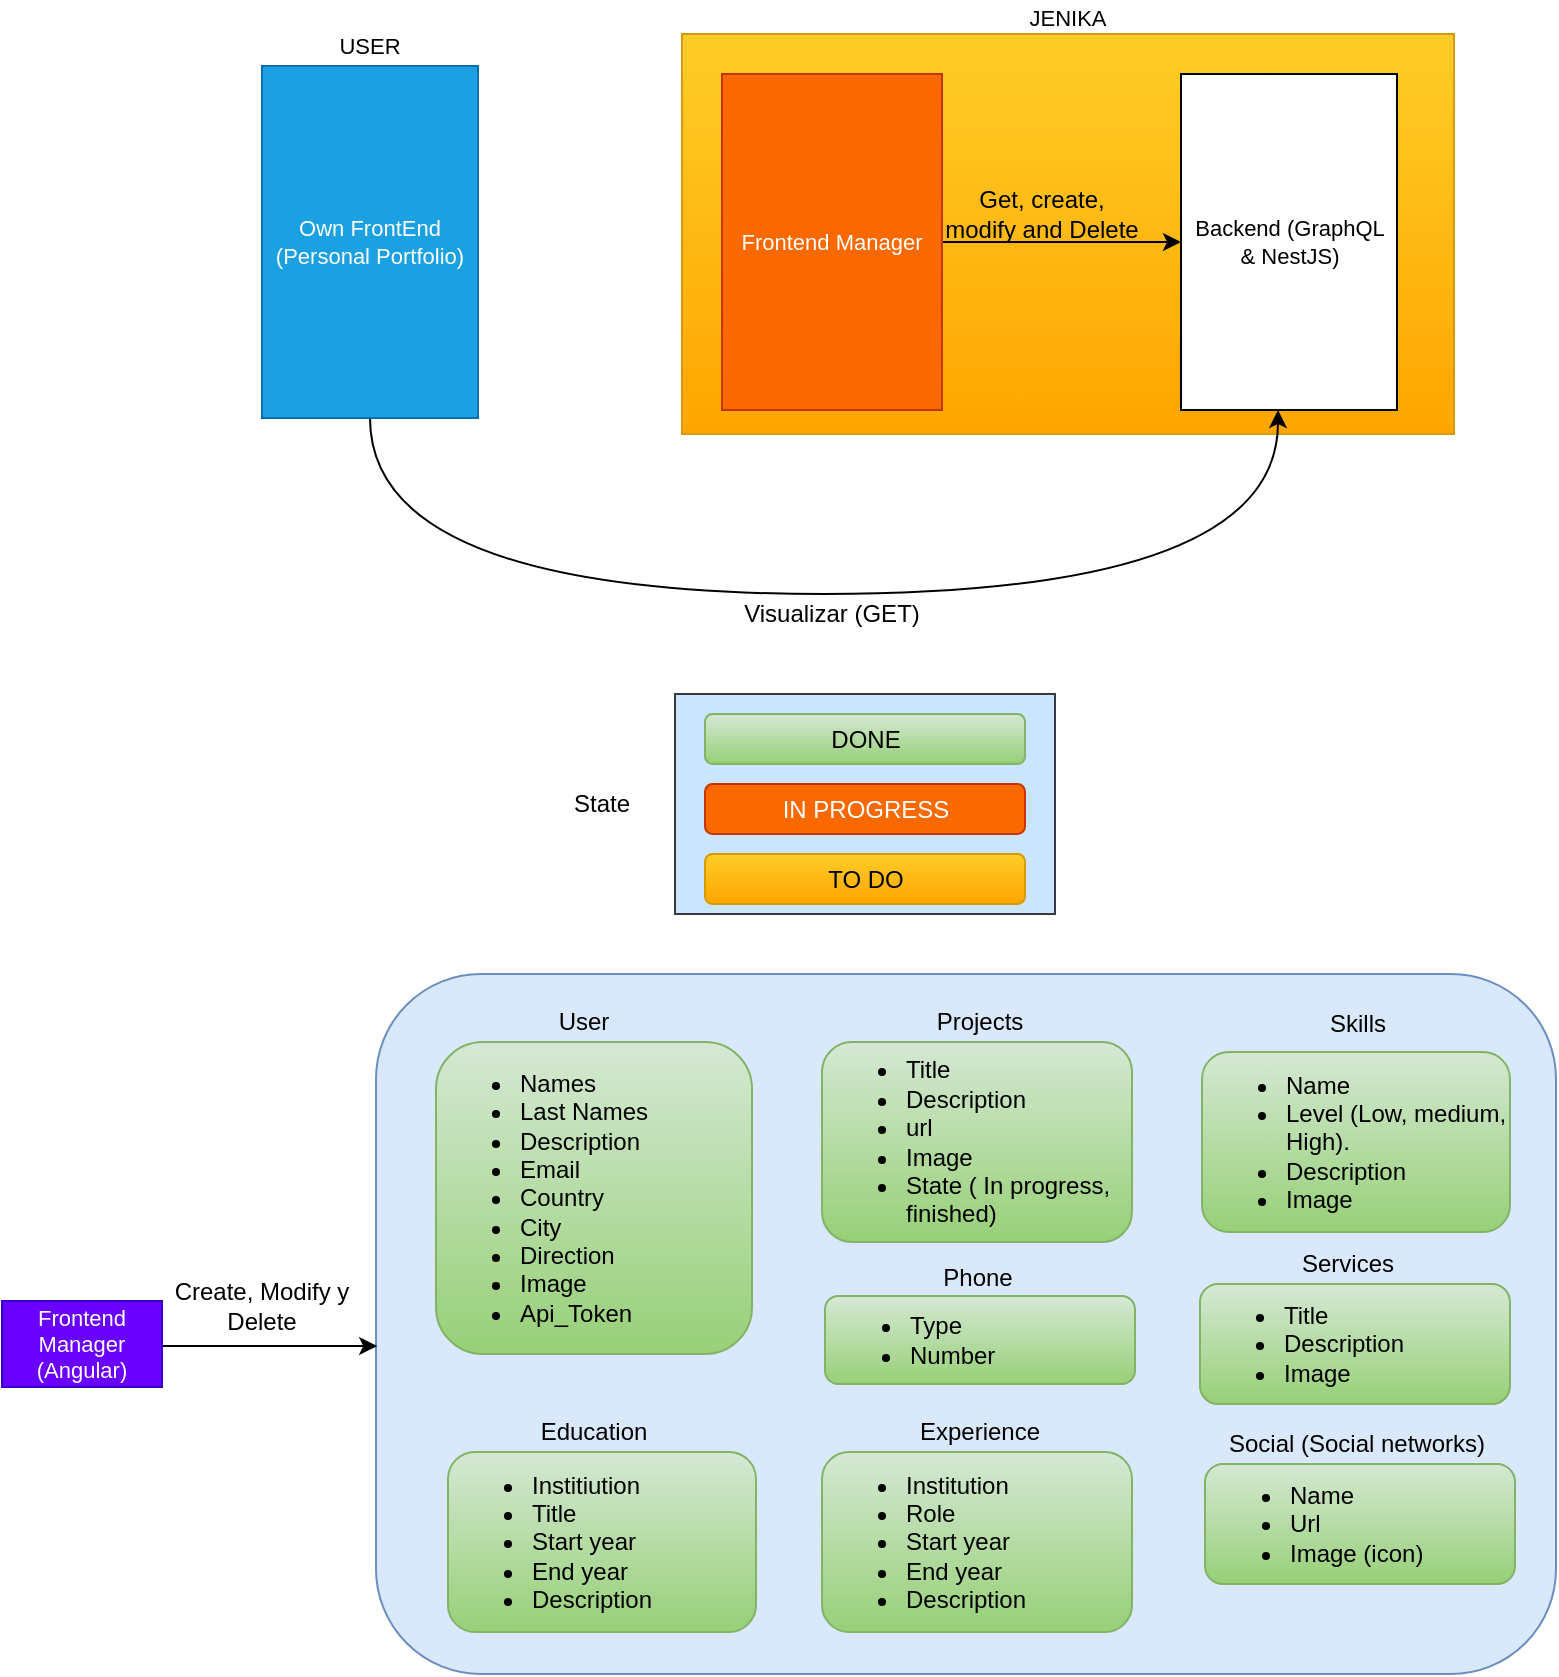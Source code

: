 <mxfile version="13.0.3" type="device" pages="4"><diagram id="DN6JjPI3F49xp8oxBS5h" name="Structure Project"><mxGraphModel dx="1408" dy="812" grid="1" gridSize="10" guides="1" tooltips="1" connect="1" arrows="1" fold="1" page="1" pageScale="1" pageWidth="827" pageHeight="1169" math="0" shadow="0"><root><mxCell id="CnnyfMDClvklZJWInfdb-0"/><mxCell id="CnnyfMDClvklZJWInfdb-1" parent="CnnyfMDClvklZJWInfdb-0"/><mxCell id="GoJQ-G8V4fwk9v8tSqRS-31" value="" style="rounded=0;whiteSpace=wrap;html=1;fillColor=#cce5ff;strokeColor=#36393d;" parent="CnnyfMDClvklZJWInfdb-1" vertex="1"><mxGeometry x="346.5" y="410" width="190" height="110" as="geometry"/></mxCell><UserObject label="" lucidchartObjectId="PrtLfJhfck9R" id="CnnyfMDClvklZJWInfdb-2"><mxCell style="html=1;whiteSpace=wrap;fontSize=11;align=center;spacing=3;strokeOpacity=100;fillOpacity=100;fillColor=#ffcd28;gradientColor=#ffa500;strokeColor=#d79b00;" parent="CnnyfMDClvklZJWInfdb-1" vertex="1"><mxGeometry x="350" y="80" width="386" height="200" as="geometry"/></mxCell></UserObject><UserObject label="Backend (GraphQL &amp;amp; NestJS)" lucidchartObjectId="mntL9FkVp7eb" id="CnnyfMDClvklZJWInfdb-4"><mxCell style="html=1;whiteSpace=wrap;;fontSize=11;fontColor=#000000;align=center;spacing=3;strokeOpacity=100;fillOpacity=100;fillColor=#ffffff;" parent="CnnyfMDClvklZJWInfdb-1" vertex="1"><mxGeometry x="599.5" y="100" width="108" height="168" as="geometry"/></mxCell></UserObject><mxCell id="CnnyfMDClvklZJWInfdb-40" style="edgeStyle=orthogonalEdgeStyle;rounded=0;orthogonalLoop=1;jettySize=auto;html=1;" parent="CnnyfMDClvklZJWInfdb-1" source="CnnyfMDClvklZJWInfdb-5" target="CnnyfMDClvklZJWInfdb-4" edge="1"><mxGeometry relative="1" as="geometry"/></mxCell><UserObject label="Frontend Manager" lucidchartObjectId="rntL7.GYnogb" id="CnnyfMDClvklZJWInfdb-5"><mxCell style="html=1;whiteSpace=wrap;;fontSize=11;align=center;spacing=3;strokeOpacity=100;fillOpacity=100;fillColor=#fa6800;strokeColor=#C73500;fontColor=#ffffff;" parent="CnnyfMDClvklZJWInfdb-1" vertex="1"><mxGeometry x="370" y="100" width="110" height="168" as="geometry"/></mxCell></UserObject><mxCell id="GoJQ-G8V4fwk9v8tSqRS-5" style="edgeStyle=orthogonalEdgeStyle;rounded=0;orthogonalLoop=1;jettySize=auto;html=1;fontColor=#000000;exitX=0.5;exitY=1;exitDx=0;exitDy=0;elbow=vertical;curved=1;" parent="CnnyfMDClvklZJWInfdb-1" source="CnnyfMDClvklZJWInfdb-6" target="CnnyfMDClvklZJWInfdb-4" edge="1"><mxGeometry relative="1" as="geometry"><Array as="points"><mxPoint x="194" y="360"/><mxPoint x="648" y="360"/></Array></mxGeometry></mxCell><UserObject label="Own FrontEnd (Personal Portfolio)" lucidchartObjectId="tntLyy_uc4xY" id="CnnyfMDClvklZJWInfdb-6"><mxCell style="html=1;whiteSpace=wrap;;fontSize=11;align=center;spacing=3;strokeOpacity=100;fillOpacity=100;fillColor=#1ba1e2;strokeColor=#006EAF;fontColor=#ffffff;" parent="CnnyfMDClvklZJWInfdb-1" vertex="1"><mxGeometry x="140" y="96" width="108" height="176" as="geometry"/></mxCell></UserObject><UserObject label="USER" lucidchartObjectId="cstLn_lke.bd" id="CnnyfMDClvklZJWInfdb-11"><mxCell style="html=1;whiteSpace=wrap;;fontSize=11;fontColor=#000000;align=center;spacing=3;strokeOpacity=0;fillOpacity=0;fillColor=#ffffff;" parent="CnnyfMDClvklZJWInfdb-1" vertex="1"><mxGeometry x="176" y="78" width="36" height="16" as="geometry"/></mxCell></UserObject><UserObject label="JENIKA" lucidchartObjectId="PstLPaCLX0JA" id="CnnyfMDClvklZJWInfdb-12"><mxCell style="html=1;whiteSpace=wrap;;fontSize=11;fontColor=#000000;align=center;spacing=3;strokeOpacity=0;fillOpacity=0;fillColor=#ffffff;" parent="CnnyfMDClvklZJWInfdb-1" vertex="1"><mxGeometry x="526" y="64" width="34" height="16" as="geometry"/></mxCell></UserObject><mxCell id="GoJQ-G8V4fwk9v8tSqRS-0" value="Get, create, modify and Delete" style="text;html=1;strokeColor=none;fillColor=none;align=center;verticalAlign=middle;whiteSpace=wrap;rounded=0;" parent="CnnyfMDClvklZJWInfdb-1" vertex="1"><mxGeometry x="480" y="160" width="100" height="20" as="geometry"/></mxCell><mxCell id="GoJQ-G8V4fwk9v8tSqRS-7" value="Visualizar (GET)" style="text;html=1;strokeColor=none;fillColor=none;align=center;verticalAlign=middle;whiteSpace=wrap;rounded=0;fontColor=#000000;" parent="CnnyfMDClvklZJWInfdb-1" vertex="1"><mxGeometry x="379" y="360" width="92" height="20" as="geometry"/></mxCell><mxCell id="GoJQ-G8V4fwk9v8tSqRS-30" value="DONE" style="rounded=1;whiteSpace=wrap;html=1;fillColor=#d5e8d4;strokeColor=#82b366;gradientColor=#97d077;" parent="CnnyfMDClvklZJWInfdb-1" vertex="1"><mxGeometry x="361.5" y="420" width="160" height="25" as="geometry"/></mxCell><mxCell id="GoJQ-G8V4fwk9v8tSqRS-32" value="State" style="text;html=1;strokeColor=none;fillColor=none;align=center;verticalAlign=middle;whiteSpace=wrap;rounded=0;" parent="CnnyfMDClvklZJWInfdb-1" vertex="1"><mxGeometry x="290" y="455" width="40" height="20" as="geometry"/></mxCell><mxCell id="GoJQ-G8V4fwk9v8tSqRS-34" value="IN PROGRESS" style="rounded=1;whiteSpace=wrap;html=1;fillColor=#fa6800;strokeColor=#C73500;fontColor=#ffffff;" parent="CnnyfMDClvklZJWInfdb-1" vertex="1"><mxGeometry x="361.5" y="455" width="160" height="25" as="geometry"/></mxCell><mxCell id="eOT2bRNFynDc6mPTjUOj-0" value="TO DO" style="rounded=1;whiteSpace=wrap;html=1;fillColor=#ffcd28;gradientColor=#ffa500;strokeColor=#d79b00;" parent="CnnyfMDClvklZJWInfdb-1" vertex="1"><mxGeometry x="361.5" y="490" width="160" height="25" as="geometry"/></mxCell><mxCell id="WhA6m5I9ReJZ7CO57Rsw-0" value="" style="rounded=1;whiteSpace=wrap;html=1;fillColor=#dae8fc;fixDash=0;collapsible=0;editable=1;movable=1;expand=0;resizable=0;rotatable=0;cloneable=0;deletable=0;connectable=1;imageAspect=0;allowArrows=1;recursiveResize=0;autosize=0;container=0;strokeColor=#6c8ebf;" parent="CnnyfMDClvklZJWInfdb-1" vertex="1"><mxGeometry x="197" y="550" width="590" height="350" as="geometry"><mxRectangle x="230" y="418" width="50" height="40" as="alternateBounds"/></mxGeometry></mxCell><mxCell id="WhA6m5I9ReJZ7CO57Rsw-1" style="rounded=0;orthogonalLoop=1;jettySize=auto;html=1;fontColor=#000000;entryX=0.001;entryY=0.52;entryDx=0;entryDy=0;entryPerimeter=0;" parent="CnnyfMDClvklZJWInfdb-1" edge="1"><mxGeometry relative="1" as="geometry"><mxPoint x="90" y="736" as="sourcePoint"/><mxPoint x="197.59" y="736" as="targetPoint"/></mxGeometry></mxCell><UserObject label="Frontend Manager (Angular)" lucidchartObjectId="rntL7.GYnogb" id="WhA6m5I9ReJZ7CO57Rsw-2"><mxCell style="html=1;whiteSpace=wrap;;fontSize=11;align=center;spacing=3;strokeOpacity=100;fillOpacity=100;fillColor=#6a00ff;strokeColor=#3700CC;fontColor=#ffffff;" parent="CnnyfMDClvklZJWInfdb-1" vertex="1"><mxGeometry x="10" y="713.5" width="80" height="43" as="geometry"/></mxCell></UserObject><mxCell id="WhA6m5I9ReJZ7CO57Rsw-3" value="&lt;ul&gt;&lt;li&gt;Names&lt;/li&gt;&lt;li&gt;Last Names&lt;/li&gt;&lt;li&gt;Description&lt;/li&gt;&lt;li&gt;Email&lt;/li&gt;&lt;li&gt;Country&lt;/li&gt;&lt;li&gt;City&lt;/li&gt;&lt;li&gt;Direction&lt;/li&gt;&lt;li&gt;Image&lt;/li&gt;&lt;li&gt;Api_Token&lt;/li&gt;&lt;/ul&gt;" style="rounded=1;whiteSpace=wrap;html=1;fillColor=#d5e8d4;align=left;strokeColor=#82b366;gradientColor=#97d077;" parent="CnnyfMDClvklZJWInfdb-1" vertex="1"><mxGeometry x="227" y="584" width="158" height="156" as="geometry"/></mxCell><mxCell id="WhA6m5I9ReJZ7CO57Rsw-4" value="User" style="text;html=1;strokeColor=none;fillColor=none;align=center;verticalAlign=middle;whiteSpace=wrap;rounded=0;fontColor=#000000;" parent="CnnyfMDClvklZJWInfdb-1" vertex="1"><mxGeometry x="281" y="564" width="40" height="20" as="geometry"/></mxCell><mxCell id="WhA6m5I9ReJZ7CO57Rsw-5" value="Projects" style="text;html=1;strokeColor=none;fillColor=none;align=center;verticalAlign=middle;whiteSpace=wrap;rounded=0;fontColor=#000000;" parent="CnnyfMDClvklZJWInfdb-1" vertex="1"><mxGeometry x="479" y="564" width="40" height="20" as="geometry"/></mxCell><mxCell id="WhA6m5I9ReJZ7CO57Rsw-6" value="&lt;ul&gt;&lt;li&gt;Title&lt;/li&gt;&lt;li&gt;Description&lt;/li&gt;&lt;li&gt;url&lt;/li&gt;&lt;li&gt;Image&lt;/li&gt;&lt;li&gt;State ( In progress, finished)&lt;/li&gt;&lt;/ul&gt;" style="rounded=1;whiteSpace=wrap;html=1;fillColor=#d5e8d4;align=left;strokeColor=#82b366;gradientColor=#97d077;" parent="CnnyfMDClvklZJWInfdb-1" vertex="1"><mxGeometry x="420" y="584" width="155" height="100" as="geometry"/></mxCell><mxCell id="WhA6m5I9ReJZ7CO57Rsw-7" value="Services" style="text;html=1;strokeColor=none;fillColor=none;align=center;verticalAlign=middle;whiteSpace=wrap;rounded=0;fontColor=#000000;" parent="CnnyfMDClvklZJWInfdb-1" vertex="1"><mxGeometry x="662.5" y="685" width="40" height="20" as="geometry"/></mxCell><mxCell id="WhA6m5I9ReJZ7CO57Rsw-8" value="&lt;ul&gt;&lt;li&gt;Title&lt;/li&gt;&lt;li&gt;Description&lt;/li&gt;&lt;li&gt;Image&lt;/li&gt;&lt;/ul&gt;" style="rounded=1;whiteSpace=wrap;html=1;fillColor=#d5e8d4;align=left;strokeColor=#82b366;gradientColor=#97d077;" parent="CnnyfMDClvklZJWInfdb-1" vertex="1"><mxGeometry x="609" y="705" width="155" height="60" as="geometry"/></mxCell><mxCell id="WhA6m5I9ReJZ7CO57Rsw-9" value="Skills" style="text;html=1;strokeColor=none;fillColor=none;align=center;verticalAlign=middle;whiteSpace=wrap;rounded=0;fontColor=#000000;" parent="CnnyfMDClvklZJWInfdb-1" vertex="1"><mxGeometry x="667.5" y="565" width="40" height="20" as="geometry"/></mxCell><mxCell id="WhA6m5I9ReJZ7CO57Rsw-10" value="&lt;ul&gt;&lt;li&gt;Institiution&lt;/li&gt;&lt;li&gt;Title&lt;/li&gt;&lt;li&gt;&lt;span&gt;Start year&lt;/span&gt;&lt;/li&gt;&lt;li&gt;End year&lt;/li&gt;&lt;li&gt;Description&lt;/li&gt;&lt;/ul&gt;" style="rounded=1;whiteSpace=wrap;html=1;fillColor=#d5e8d4;align=left;strokeColor=#82b366;gradientColor=#97d077;" parent="CnnyfMDClvklZJWInfdb-1" vertex="1"><mxGeometry x="233" y="789" width="154" height="90" as="geometry"/></mxCell><mxCell id="WhA6m5I9ReJZ7CO57Rsw-11" value="Education" style="text;html=1;strokeColor=none;fillColor=none;align=center;verticalAlign=middle;whiteSpace=wrap;rounded=0;fontColor=#000000;" parent="CnnyfMDClvklZJWInfdb-1" vertex="1"><mxGeometry x="286" y="769" width="40" height="20" as="geometry"/></mxCell><mxCell id="WhA6m5I9ReJZ7CO57Rsw-12" value="&lt;ul&gt;&lt;li&gt;Name&lt;/li&gt;&lt;li&gt;Level (Low, medium, High).&lt;/li&gt;&lt;li&gt;Description&lt;/li&gt;&lt;li&gt;Image&lt;/li&gt;&lt;/ul&gt;" style="rounded=1;whiteSpace=wrap;html=1;fillColor=#d5e8d4;align=left;strokeColor=#82b366;gradientColor=#97d077;" parent="CnnyfMDClvklZJWInfdb-1" vertex="1"><mxGeometry x="610" y="589" width="154" height="90" as="geometry"/></mxCell><mxCell id="WhA6m5I9ReJZ7CO57Rsw-13" value="Experience" style="text;html=1;strokeColor=none;fillColor=none;align=center;verticalAlign=middle;whiteSpace=wrap;rounded=0;fontColor=#000000;" parent="CnnyfMDClvklZJWInfdb-1" vertex="1"><mxGeometry x="479" y="769" width="40" height="20" as="geometry"/></mxCell><mxCell id="WhA6m5I9ReJZ7CO57Rsw-14" value="&lt;ul&gt;&lt;li&gt;Institution&lt;/li&gt;&lt;li&gt;Role&lt;/li&gt;&lt;li&gt;Start year&lt;/li&gt;&lt;li&gt;End year&lt;/li&gt;&lt;li&gt;Description&lt;/li&gt;&lt;/ul&gt;" style="rounded=1;whiteSpace=wrap;html=1;fillColor=#d5e8d4;align=left;gradientColor=#97d077;strokeColor=#82b366;" parent="CnnyfMDClvklZJWInfdb-1" vertex="1"><mxGeometry x="420" y="789" width="155" height="90" as="geometry"/></mxCell><mxCell id="WhA6m5I9ReJZ7CO57Rsw-15" value="Create, Modify y Delete" style="text;html=1;strokeColor=none;fillColor=none;align=center;verticalAlign=middle;whiteSpace=wrap;rounded=0;" parent="CnnyfMDClvklZJWInfdb-1" vertex="1"><mxGeometry x="90" y="706" width="100" height="20" as="geometry"/></mxCell><mxCell id="WhA6m5I9ReJZ7CO57Rsw-16" value="Phone" style="text;html=1;strokeColor=none;fillColor=none;align=center;verticalAlign=middle;whiteSpace=wrap;rounded=0;fontColor=#000000;" parent="CnnyfMDClvklZJWInfdb-1" vertex="1"><mxGeometry x="477.5" y="692" width="40" height="20" as="geometry"/></mxCell><mxCell id="WhA6m5I9ReJZ7CO57Rsw-17" value="&lt;ul&gt;&lt;li&gt;&lt;span&gt;Type&lt;/span&gt;&lt;/li&gt;&lt;li&gt;&lt;span&gt;Number&lt;/span&gt;&lt;/li&gt;&lt;/ul&gt;" style="rounded=1;whiteSpace=wrap;html=1;fillColor=#d5e8d4;align=left;strokeColor=#82b366;gradientColor=#97d077;" parent="CnnyfMDClvklZJWInfdb-1" vertex="1"><mxGeometry x="421.5" y="711" width="155" height="44" as="geometry"/></mxCell><mxCell id="WhA6m5I9ReJZ7CO57Rsw-18" value="Social (Social networks)" style="text;html=1;strokeColor=none;fillColor=none;align=center;verticalAlign=middle;whiteSpace=wrap;rounded=0;fontColor=#000000;" parent="CnnyfMDClvklZJWInfdb-1" vertex="1"><mxGeometry x="621" y="775" width="133" height="20" as="geometry"/></mxCell><mxCell id="WhA6m5I9ReJZ7CO57Rsw-19" value="&lt;ul&gt;&lt;li&gt;Name&lt;/li&gt;&lt;li&gt;Url&lt;/li&gt;&lt;li&gt;Image (icon)&lt;/li&gt;&lt;/ul&gt;" style="rounded=1;whiteSpace=wrap;html=1;fillColor=#d5e8d4;align=left;strokeColor=#82b366;gradientColor=#97d077;" parent="CnnyfMDClvklZJWInfdb-1" vertex="1"><mxGeometry x="611.5" y="795" width="155" height="60" as="geometry"/></mxCell></root></mxGraphModel></diagram><diagram id="9zAosSCGMMq46RvMfA30" name="Circular Dependency Problem"><mxGraphModel dx="1408" dy="812" grid="1" gridSize="10" guides="1" tooltips="1" connect="1" arrows="1" fold="1" page="1" pageScale="1" pageWidth="827" pageHeight="1169" math="0" shadow="0"><root><mxCell id="0"/><mxCell id="1" parent="0"/><mxCell id="bQBvB9v4Rug9_eDu0-9C-1" value="" style="rounded=0;whiteSpace=wrap;html=1;strokeWidth=4;" parent="1" vertex="1"><mxGeometry x="90" y="310" width="680" height="210" as="geometry"/></mxCell><mxCell id="bQBvB9v4Rug9_eDu0-9C-2" value="" style="rounded=0;whiteSpace=wrap;html=1;strokeColor=#000000;strokeWidth=4;" parent="1" vertex="1"><mxGeometry x="90" y="90" width="680" height="210" as="geometry"/></mxCell><mxCell id="bQBvB9v4Rug9_eDu0-9C-3" style="rounded=0;orthogonalLoop=1;jettySize=auto;html=1;entryX=0;entryY=0.25;entryDx=0;entryDy=0;" parent="1" source="bQBvB9v4Rug9_eDu0-9C-4" target="bQBvB9v4Rug9_eDu0-9C-9" edge="1"><mxGeometry relative="1" as="geometry"/></mxCell><mxCell id="bQBvB9v4Rug9_eDu0-9C-4" value="AUTHMODULE" style="rounded=1;whiteSpace=wrap;html=1;" parent="1" vertex="1"><mxGeometry x="130" y="110" width="120" height="30" as="geometry"/></mxCell><mxCell id="bQBvB9v4Rug9_eDu0-9C-5" value="PROJECTMODULE" style="rounded=1;whiteSpace=wrap;html=1;" parent="1" vertex="1"><mxGeometry x="370" y="110" width="120" height="30" as="geometry"/></mxCell><mxCell id="bQBvB9v4Rug9_eDu0-9C-6" style="edgeStyle=none;rounded=0;orthogonalLoop=1;jettySize=auto;html=1;entryX=0;entryY=0.5;entryDx=0;entryDy=0;" parent="1" source="bQBvB9v4Rug9_eDu0-9C-7" target="bQBvB9v4Rug9_eDu0-9C-9" edge="1"><mxGeometry relative="1" as="geometry"/></mxCell><mxCell id="bQBvB9v4Rug9_eDu0-9C-7" value="UPLOADMODULE" style="rounded=1;whiteSpace=wrap;html=1;fillColor=#f8cecc;strokeColor=#b85450;" parent="1" vertex="1"><mxGeometry x="130" y="230" width="120" height="30" as="geometry"/></mxCell><mxCell id="bQBvB9v4Rug9_eDu0-9C-8" style="edgeStyle=none;rounded=0;orthogonalLoop=1;jettySize=auto;html=1;entryX=0.5;entryY=1;entryDx=0;entryDy=0;" parent="1" source="bQBvB9v4Rug9_eDu0-9C-9" target="bQBvB9v4Rug9_eDu0-9C-5" edge="1"><mxGeometry relative="1" as="geometry"/></mxCell><mxCell id="bQBvB9v4Rug9_eDu0-9C-9" value="USERMODULE" style="rounded=1;whiteSpace=wrap;html=1;" parent="1" vertex="1"><mxGeometry x="370" y="230" width="120" height="30" as="geometry"/></mxCell><mxCell id="bQBvB9v4Rug9_eDu0-9C-10" value="" style="endArrow=classic;startArrow=classic;html=1;entryX=0;entryY=0.5;entryDx=0;entryDy=0;exitX=0.75;exitY=0;exitDx=0;exitDy=0;" parent="1" source="bQBvB9v4Rug9_eDu0-9C-7" target="bQBvB9v4Rug9_eDu0-9C-5" edge="1"><mxGeometry width="50" height="50" relative="1" as="geometry"><mxPoint x="320" y="270" as="sourcePoint"/><mxPoint x="370" y="220" as="targetPoint"/></mxGeometry></mxCell><mxCell id="bQBvB9v4Rug9_eDu0-9C-11" value="" style="shape=image;html=1;verticalAlign=top;verticalLabelPosition=bottom;labelBackgroundColor=#ffffff;imageAspect=0;aspect=fixed;image=https://cdn2.iconfinder.com/data/icons/letters-and-numbers-1/32/lowercase_letter_x_red-128.png" parent="1" vertex="1"><mxGeometry x="170" y="260" width="40" height="40" as="geometry"/></mxCell><mxCell id="bQBvB9v4Rug9_eDu0-9C-12" style="rounded=0;orthogonalLoop=1;jettySize=auto;html=1;entryX=0;entryY=0.25;entryDx=0;entryDy=0;" parent="1" source="bQBvB9v4Rug9_eDu0-9C-13" target="bQBvB9v4Rug9_eDu0-9C-16" edge="1"><mxGeometry relative="1" as="geometry"/></mxCell><mxCell id="bQBvB9v4Rug9_eDu0-9C-13" value="AUTHMODULE" style="rounded=1;whiteSpace=wrap;html=1;" parent="1" vertex="1"><mxGeometry x="140" y="330" width="120" height="30" as="geometry"/></mxCell><mxCell id="bQBvB9v4Rug9_eDu0-9C-14" value="PROJECTMODULE" style="rounded=1;whiteSpace=wrap;html=1;" parent="1" vertex="1"><mxGeometry x="370" y="330" width="120" height="30" as="geometry"/></mxCell><mxCell id="bQBvB9v4Rug9_eDu0-9C-15" style="edgeStyle=none;rounded=0;orthogonalLoop=1;jettySize=auto;html=1;entryX=0.5;entryY=1;entryDx=0;entryDy=0;" parent="1" source="bQBvB9v4Rug9_eDu0-9C-16" target="bQBvB9v4Rug9_eDu0-9C-14" edge="1"><mxGeometry relative="1" as="geometry"/></mxCell><mxCell id="bQBvB9v4Rug9_eDu0-9C-16" value="USERMODULE" style="rounded=1;whiteSpace=wrap;html=1;" parent="1" vertex="1"><mxGeometry x="370" y="450" width="120" height="30" as="geometry"/></mxCell><mxCell id="bQBvB9v4Rug9_eDu0-9C-17" value="CIRCULAR DEPENDENCY&lt;br&gt;PROBLEM" style="rounded=1;whiteSpace=wrap;html=1;fillColor=#f8cecc;strokeColor=#b85450;" parent="1" vertex="1"><mxGeometry x="580" y="150" width="150" height="80" as="geometry"/></mxCell><mxCell id="bQBvB9v4Rug9_eDu0-9C-18" value="CIRCULAR DEPENDENCY&lt;br&gt;SOLUTION" style="rounded=1;whiteSpace=wrap;html=1;fillColor=#d5e8d4;strokeColor=#82b366;" parent="1" vertex="1"><mxGeometry x="580" y="370" width="150" height="80" as="geometry"/></mxCell><mxCell id="bQBvB9v4Rug9_eDu0-9C-19" value="STRATEGY&lt;br&gt;PATTERN" style="rounded=1;whiteSpace=wrap;html=1;fillColor=#fff2cc;strokeColor=#d6b656;shadow=1;glass=0;comic=0;" parent="1" vertex="1"><mxGeometry x="130" y="460" width="186" height="40" as="geometry"/></mxCell><mxCell id="bQBvB9v4Rug9_eDu0-9C-20" value="CIRCULAR DEPENDENCY" style="rounded=1;whiteSpace=wrap;html=1;fillColor=#f0a30a;strokeColor=#BD7000;shadow=1;glass=0;comic=0;fontColor=#ffffff;" parent="1" vertex="1"><mxGeometry x="337" y="30" width="186" height="40" as="geometry"/></mxCell></root></mxGraphModel></diagram><diagram id="kR4AAD2QpWV5IJkDegIO" name="Module Structure"><mxGraphModel dx="1408" dy="812" grid="1" gridSize="10" guides="1" tooltips="1" connect="1" arrows="1" fold="1" page="1" pageScale="1" pageWidth="1169" pageHeight="827" math="0" shadow="0"><root><mxCell id="_l9hyBCMjPoQaekZoxyG-0"/><mxCell id="_l9hyBCMjPoQaekZoxyG-1" parent="_l9hyBCMjPoQaekZoxyG-0"/><mxCell id="J3rAfS1T4gFQInjOfULO-0" value="" style="rounded=0;whiteSpace=wrap;html=1;strokeWidth=4;" parent="_l9hyBCMjPoQaekZoxyG-1" vertex="1"><mxGeometry x="230" y="80" width="690" height="320" as="geometry"/></mxCell><mxCell id="J3rAfS1T4gFQInjOfULO-1" style="rounded=0;orthogonalLoop=1;jettySize=auto;html=1;entryX=0;entryY=0.25;entryDx=0;entryDy=0;" parent="_l9hyBCMjPoQaekZoxyG-1" source="J3rAfS1T4gFQInjOfULO-2" target="J3rAfS1T4gFQInjOfULO-5" edge="1"><mxGeometry relative="1" as="geometry"/></mxCell><mxCell id="J3rAfS1T4gFQInjOfULO-2" value="AUTHMODULE" style="rounded=1;whiteSpace=wrap;html=1;fillColor=#b1ddf0;strokeColor=#10739e;fontStyle=1" parent="_l9hyBCMjPoQaekZoxyG-1" vertex="1"><mxGeometry x="270" y="110" width="140" height="30" as="geometry"/></mxCell><mxCell id="J3rAfS1T4gFQInjOfULO-3" value="PROJECT_MODULE" style="rounded=1;whiteSpace=wrap;html=1;fillColor=#fad7ac;strokeColor=#b46504;fontStyle=1" parent="_l9hyBCMjPoQaekZoxyG-1" vertex="1"><mxGeometry x="500" y="110" width="140" height="30" as="geometry"/></mxCell><mxCell id="J3rAfS1T4gFQInjOfULO-4" style="edgeStyle=none;rounded=0;orthogonalLoop=1;jettySize=auto;html=1;entryX=0.5;entryY=1;entryDx=0;entryDy=0;" parent="_l9hyBCMjPoQaekZoxyG-1" source="J3rAfS1T4gFQInjOfULO-5" target="J3rAfS1T4gFQInjOfULO-3" edge="1"><mxGeometry relative="1" as="geometry"/></mxCell><mxCell id="J3rAfS1T4gFQInjOfULO-18" style="edgeStyle=none;rounded=0;orthogonalLoop=1;jettySize=auto;html=1;entryX=0.5;entryY=1;entryDx=0;entryDy=0;exitX=1;exitY=0.25;exitDx=0;exitDy=0;" parent="_l9hyBCMjPoQaekZoxyG-1" source="J3rAfS1T4gFQInjOfULO-5" target="J3rAfS1T4gFQInjOfULO-9" edge="1"><mxGeometry relative="1" as="geometry"/></mxCell><mxCell id="q6zySDW2bolq6h5owYLd-4" style="edgeStyle=orthogonalEdgeStyle;rounded=0;orthogonalLoop=1;jettySize=auto;html=1;entryX=0;entryY=0.5;entryDx=0;entryDy=0;" parent="_l9hyBCMjPoQaekZoxyG-1" source="J3rAfS1T4gFQInjOfULO-5" target="q6zySDW2bolq6h5owYLd-0" edge="1"><mxGeometry relative="1" as="geometry"/></mxCell><mxCell id="xF_HHBMC6jLN7pJDHZhZ-0" style="edgeStyle=orthogonalEdgeStyle;rounded=0;orthogonalLoop=1;jettySize=auto;html=1;fontSize=24;" parent="_l9hyBCMjPoQaekZoxyG-1" source="J3rAfS1T4gFQInjOfULO-5" target="PkXq19cjbNp6GtVXbGwM-1" edge="1"><mxGeometry relative="1" as="geometry"/></mxCell><mxCell id="xF_HHBMC6jLN7pJDHZhZ-1" style="rounded=0;orthogonalLoop=1;jettySize=auto;html=1;fontSize=24;entryX=0.5;entryY=0;entryDx=0;entryDy=0;" parent="_l9hyBCMjPoQaekZoxyG-1" source="J3rAfS1T4gFQInjOfULO-5" target="wb5P-mWWCQQk11Qo3XJ8-0" edge="1"><mxGeometry relative="1" as="geometry"/></mxCell><mxCell id="J3rAfS1T4gFQInjOfULO-5" value="USER_MODULE" style="rounded=1;whiteSpace=wrap;html=1;fillColor=#e51400;strokeColor=#B20000;fontColor=#ffffff;fontStyle=1" parent="_l9hyBCMjPoQaekZoxyG-1" vertex="1"><mxGeometry x="510" y="230" width="120" height="30" as="geometry"/></mxCell><mxCell id="J3rAfS1T4gFQInjOfULO-9" value="SERVICE_MODULE" style="rounded=1;whiteSpace=wrap;html=1;gradientColor=#97d077;fillColor=#d5e8d4;strokeColor=#82b366;fontStyle=1" parent="_l9hyBCMjPoQaekZoxyG-1" vertex="1"><mxGeometry x="740" y="110" width="140" height="30" as="geometry"/></mxCell><mxCell id="u5mjebtSAOMXKh8iaEdQ-0" value="MODULE STRUCTURE" style="rounded=1;whiteSpace=wrap;html=1;fillColor=#f0a30a;strokeColor=#BD7000;shadow=1;glass=0;comic=0;fontColor=#ffffff;fontStyle=1" parent="_l9hyBCMjPoQaekZoxyG-1" vertex="1"><mxGeometry x="482" y="20" width="186" height="40" as="geometry"/></mxCell><mxCell id="q6zySDW2bolq6h5owYLd-0" value="SKILL_MODULE" style="rounded=1;whiteSpace=wrap;html=1;fillColor=#ffff88;strokeColor=#36393d;fontStyle=1" parent="_l9hyBCMjPoQaekZoxyG-1" vertex="1"><mxGeometry x="740" y="230" width="140" height="30" as="geometry"/></mxCell><mxCell id="wb5P-mWWCQQk11Qo3XJ8-0" value="EDUCATION_MODULE" style="rounded=1;whiteSpace=wrap;html=1;gradientColor=#ffa500;fillColor=#ffcd28;strokeColor=#d79b00;fontStyle=1" parent="_l9hyBCMjPoQaekZoxyG-1" vertex="1"><mxGeometry x="740" y="340" width="140" height="30" as="geometry"/></mxCell><mxCell id="PkXq19cjbNp6GtVXbGwM-1" value="EXPERIENCE_MODULE" style="rounded=1;whiteSpace=wrap;html=1;fillColor=#e6d0de;strokeColor=#996185;gradientColor=#d5739d;fontStyle=1" parent="_l9hyBCMjPoQaekZoxyG-1" vertex="1"><mxGeometry x="500" y="340" width="140" height="30" as="geometry"/></mxCell></root></mxGraphModel></diagram><diagram id="JuEhb4rXBMQilaO8Wduz" name="Deployment"><mxGraphModel dx="1408" dy="812" grid="1" gridSize="10" guides="1" tooltips="1" connect="1" arrows="1" fold="1" page="1" pageScale="1" pageWidth="1169" pageHeight="827" math="0" shadow="0"><root><mxCell id="lDd_4qkQJRrcyCBOwItK-0"/><mxCell id="lDd_4qkQJRrcyCBOwItK-1" parent="lDd_4qkQJRrcyCBOwItK-0"/><mxCell id="lDd_4qkQJRrcyCBOwItK-2" value="" style="rounded=0;whiteSpace=wrap;html=1;strokeWidth=2;fillColor=#d5e8d4;strokeColor=#82b366;gradientColor=#97d077;" parent="lDd_4qkQJRrcyCBOwItK-1" vertex="1"><mxGeometry x="125" y="50" width="230" height="210" as="geometry"/></mxCell><mxCell id="lDd_4qkQJRrcyCBOwItK-3" value="www.jenikaec.com" style="rounded=1;whiteSpace=wrap;html=1;strokeWidth=2;" parent="lDd_4qkQJRrcyCBOwItK-1" vertex="1"><mxGeometry x="150" y="70" width="180" height="20" as="geometry"/></mxCell><mxCell id="lDd_4qkQJRrcyCBOwItK-23" style="edgeStyle=orthogonalEdgeStyle;rounded=0;orthogonalLoop=1;jettySize=auto;html=1;fontSize=24;" parent="lDd_4qkQJRrcyCBOwItK-1" source="lDd_4qkQJRrcyCBOwItK-4" target="lDd_4qkQJRrcyCBOwItK-15" edge="1"><mxGeometry relative="1" as="geometry"/></mxCell><mxCell id="lDd_4qkQJRrcyCBOwItK-4" value="" style="rounded=0;whiteSpace=wrap;html=1;strokeWidth=2;gradientColor=#97d077;fillColor=#d5e8d4;strokeColor=#82b366;" parent="lDd_4qkQJRrcyCBOwItK-1" vertex="1"><mxGeometry x="355" y="50" width="230" height="210" as="geometry"/></mxCell><mxCell id="lDd_4qkQJRrcyCBOwItK-5" value="www.jenikaec.com/portafolio-manager" style="rounded=1;whiteSpace=wrap;html=1;strokeWidth=2;" parent="lDd_4qkQJRrcyCBOwItK-1" vertex="1"><mxGeometry x="365" y="70" width="210" height="20" as="geometry"/></mxCell><mxCell id="lDd_4qkQJRrcyCBOwItK-6" value="MAIN PAGE" style="text;html=1;strokeColor=none;fillColor=none;align=center;verticalAlign=middle;whiteSpace=wrap;rounded=0;fontSize=24;" parent="lDd_4qkQJRrcyCBOwItK-1" vertex="1"><mxGeometry x="165" y="140" width="150" height="50" as="geometry"/></mxCell><mxCell id="lDd_4qkQJRrcyCBOwItK-7" value="PORTAFOLIO&lt;br&gt;MANAGER" style="text;html=1;strokeColor=none;fillColor=none;align=center;verticalAlign=middle;whiteSpace=wrap;rounded=0;fontSize=24;" parent="lDd_4qkQJRrcyCBOwItK-1" vertex="1"><mxGeometry x="395" y="140" width="150" height="50" as="geometry"/></mxCell><mxCell id="lDd_4qkQJRrcyCBOwItK-24" style="edgeStyle=orthogonalEdgeStyle;rounded=0;orthogonalLoop=1;jettySize=auto;html=1;entryX=0.5;entryY=0;entryDx=0;entryDy=0;fontSize=24;" parent="lDd_4qkQJRrcyCBOwItK-1" source="lDd_4qkQJRrcyCBOwItK-9" target="lDd_4qkQJRrcyCBOwItK-15" edge="1"><mxGeometry relative="1" as="geometry"/></mxCell><mxCell id="lDd_4qkQJRrcyCBOwItK-9" value="" style="rounded=0;whiteSpace=wrap;html=1;strokeWidth=2;gradientColor=#97d077;fillColor=#d5e8d4;strokeColor=#82b366;" parent="lDd_4qkQJRrcyCBOwItK-1" vertex="1"><mxGeometry x="585" y="50" width="230" height="210" as="geometry"/></mxCell><mxCell id="lDd_4qkQJRrcyCBOwItK-10" value="www.jenikaec.com/jcalarcon" style="rounded=1;whiteSpace=wrap;html=1;strokeWidth=2;" parent="lDd_4qkQJRrcyCBOwItK-1" vertex="1"><mxGeometry x="610" y="70" width="180" height="20" as="geometry"/></mxCell><mxCell id="lDd_4qkQJRrcyCBOwItK-11" value="JEAN&lt;br&gt;PORTAFOLIO" style="text;html=1;strokeColor=none;fillColor=none;align=center;verticalAlign=middle;whiteSpace=wrap;rounded=0;fontSize=24;" parent="lDd_4qkQJRrcyCBOwItK-1" vertex="1"><mxGeometry x="625" y="140" width="150" height="50" as="geometry"/></mxCell><mxCell id="Ajfl8D0yanIdvAphLWmT-0" style="edgeStyle=orthogonalEdgeStyle;rounded=0;orthogonalLoop=1;jettySize=auto;html=1;entryX=1;entryY=0.5;entryDx=0;entryDy=0;" edge="1" parent="lDd_4qkQJRrcyCBOwItK-1" source="lDd_4qkQJRrcyCBOwItK-12" target="lDd_4qkQJRrcyCBOwItK-15"><mxGeometry relative="1" as="geometry"><mxPoint x="850" y="410" as="targetPoint"/><Array as="points"><mxPoint x="930" y="370"/></Array></mxGeometry></mxCell><mxCell id="lDd_4qkQJRrcyCBOwItK-12" value="" style="rounded=0;whiteSpace=wrap;html=1;strokeWidth=2;gradientColor=#97d077;fillColor=#d5e8d4;strokeColor=#82b366;" parent="lDd_4qkQJRrcyCBOwItK-1" vertex="1"><mxGeometry x="815" y="50" width="230" height="210" as="geometry"/></mxCell><mxCell id="lDd_4qkQJRrcyCBOwItK-13" value="www.jenikaec.com/vanessa-iniguez" style="rounded=1;whiteSpace=wrap;html=1;strokeWidth=2;" parent="lDd_4qkQJRrcyCBOwItK-1" vertex="1"><mxGeometry x="830" y="70" width="200" height="20" as="geometry"/></mxCell><mxCell id="lDd_4qkQJRrcyCBOwItK-14" value="VANE&lt;br&gt;PORTAFOLIO" style="text;html=1;strokeColor=none;fillColor=none;align=center;verticalAlign=middle;whiteSpace=wrap;rounded=0;fontSize=24;" parent="lDd_4qkQJRrcyCBOwItK-1" vertex="1"><mxGeometry x="855" y="140" width="150" height="50" as="geometry"/></mxCell><mxCell id="Ajfl8D0yanIdvAphLWmT-1" style="edgeStyle=orthogonalEdgeStyle;rounded=0;orthogonalLoop=1;jettySize=auto;html=1;" edge="1" parent="lDd_4qkQJRrcyCBOwItK-1" source="lDd_4qkQJRrcyCBOwItK-15" target="lDd_4qkQJRrcyCBOwItK-20"><mxGeometry relative="1" as="geometry"/></mxCell><mxCell id="lDd_4qkQJRrcyCBOwItK-15" value="BACKEND - GRAPHQL&lt;br&gt;Port: 3000" style="rounded=1;whiteSpace=wrap;html=1;strokeWidth=2;fontSize=24;gradientColor=#ea6b66;fillColor=#f8cecc;strokeColor=#b85450;" parent="lDd_4qkQJRrcyCBOwItK-1" vertex="1"><mxGeometry x="432" y="320" width="305" height="100" as="geometry"/></mxCell><mxCell id="lDd_4qkQJRrcyCBOwItK-20" value="" style="image;html=1;labelBackgroundColor=#ffffff;image=img/lib/clip_art/computers/Database_128x128.png;strokeWidth=2;fontSize=24;" parent="lDd_4qkQJRrcyCBOwItK-1" vertex="1"><mxGeometry x="537" y="450" width="95" height="110" as="geometry"/></mxCell><mxCell id="pzz96W97FZl7qkFnYB_p-0" value="" style="rounded=0;whiteSpace=wrap;html=1;fillColor=#cce5ff;strokeColor=#36393d;" vertex="1" parent="lDd_4qkQJRrcyCBOwItK-1"><mxGeometry x="173.25" y="380" width="190" height="110" as="geometry"/></mxCell><mxCell id="pzz96W97FZl7qkFnYB_p-1" value="DONE" style="rounded=1;whiteSpace=wrap;html=1;fillColor=#d5e8d4;strokeColor=#82b366;gradientColor=#97d077;" vertex="1" parent="lDd_4qkQJRrcyCBOwItK-1"><mxGeometry x="188.25" y="390" width="160" height="25" as="geometry"/></mxCell><mxCell id="pzz96W97FZl7qkFnYB_p-2" value="State" style="text;html=1;strokeColor=none;fillColor=none;align=center;verticalAlign=middle;whiteSpace=wrap;rounded=0;" vertex="1" parent="lDd_4qkQJRrcyCBOwItK-1"><mxGeometry x="116.75" y="425" width="40" height="20" as="geometry"/></mxCell><mxCell id="pzz96W97FZl7qkFnYB_p-3" value="IN PROGRESS" style="rounded=1;whiteSpace=wrap;html=1;fillColor=#fa6800;strokeColor=#C73500;fontColor=#ffffff;" vertex="1" parent="lDd_4qkQJRrcyCBOwItK-1"><mxGeometry x="188.25" y="425" width="160" height="25" as="geometry"/></mxCell><mxCell id="pzz96W97FZl7qkFnYB_p-4" value="TO DO" style="rounded=1;whiteSpace=wrap;html=1;fillColor=#ffcd28;gradientColor=#ffa500;strokeColor=#d79b00;" vertex="1" parent="lDd_4qkQJRrcyCBOwItK-1"><mxGeometry x="188.25" y="460" width="160" height="25" as="geometry"/></mxCell><mxCell id="pzz96W97FZl7qkFnYB_p-7" value="&lt;font style=&quot;font-size: 19px&quot;&gt;Port: 4200&lt;/font&gt;" style="text;html=1;strokeColor=none;fillColor=none;align=center;verticalAlign=middle;whiteSpace=wrap;rounded=0;" vertex="1" parent="lDd_4qkQJRrcyCBOwItK-1"><mxGeometry x="187.5" y="200" width="105" height="30" as="geometry"/></mxCell><mxCell id="pzz96W97FZl7qkFnYB_p-8" value="&lt;font style=&quot;font-size: 19px&quot;&gt;Port: 4201&lt;/font&gt;" style="text;html=1;strokeColor=none;fillColor=none;align=center;verticalAlign=middle;whiteSpace=wrap;rounded=0;" vertex="1" parent="lDd_4qkQJRrcyCBOwItK-1"><mxGeometry x="417.5" y="200" width="105" height="30" as="geometry"/></mxCell><mxCell id="pzz96W97FZl7qkFnYB_p-9" value="&lt;font style=&quot;font-size: 19px&quot;&gt;Port: 4203&lt;/font&gt;" style="text;html=1;strokeColor=none;fillColor=none;align=center;verticalAlign=middle;whiteSpace=wrap;rounded=0;" vertex="1" parent="lDd_4qkQJRrcyCBOwItK-1"><mxGeometry x="877.5" y="200" width="105" height="30" as="geometry"/></mxCell><mxCell id="pzz96W97FZl7qkFnYB_p-11" value="&lt;font style=&quot;font-size: 19px&quot;&gt;Port: 4202&lt;/font&gt;" style="text;html=1;strokeColor=none;fillColor=none;align=center;verticalAlign=middle;whiteSpace=wrap;rounded=0;" vertex="1" parent="lDd_4qkQJRrcyCBOwItK-1"><mxGeometry x="647.5" y="200" width="105" height="30" as="geometry"/></mxCell></root></mxGraphModel></diagram></mxfile>